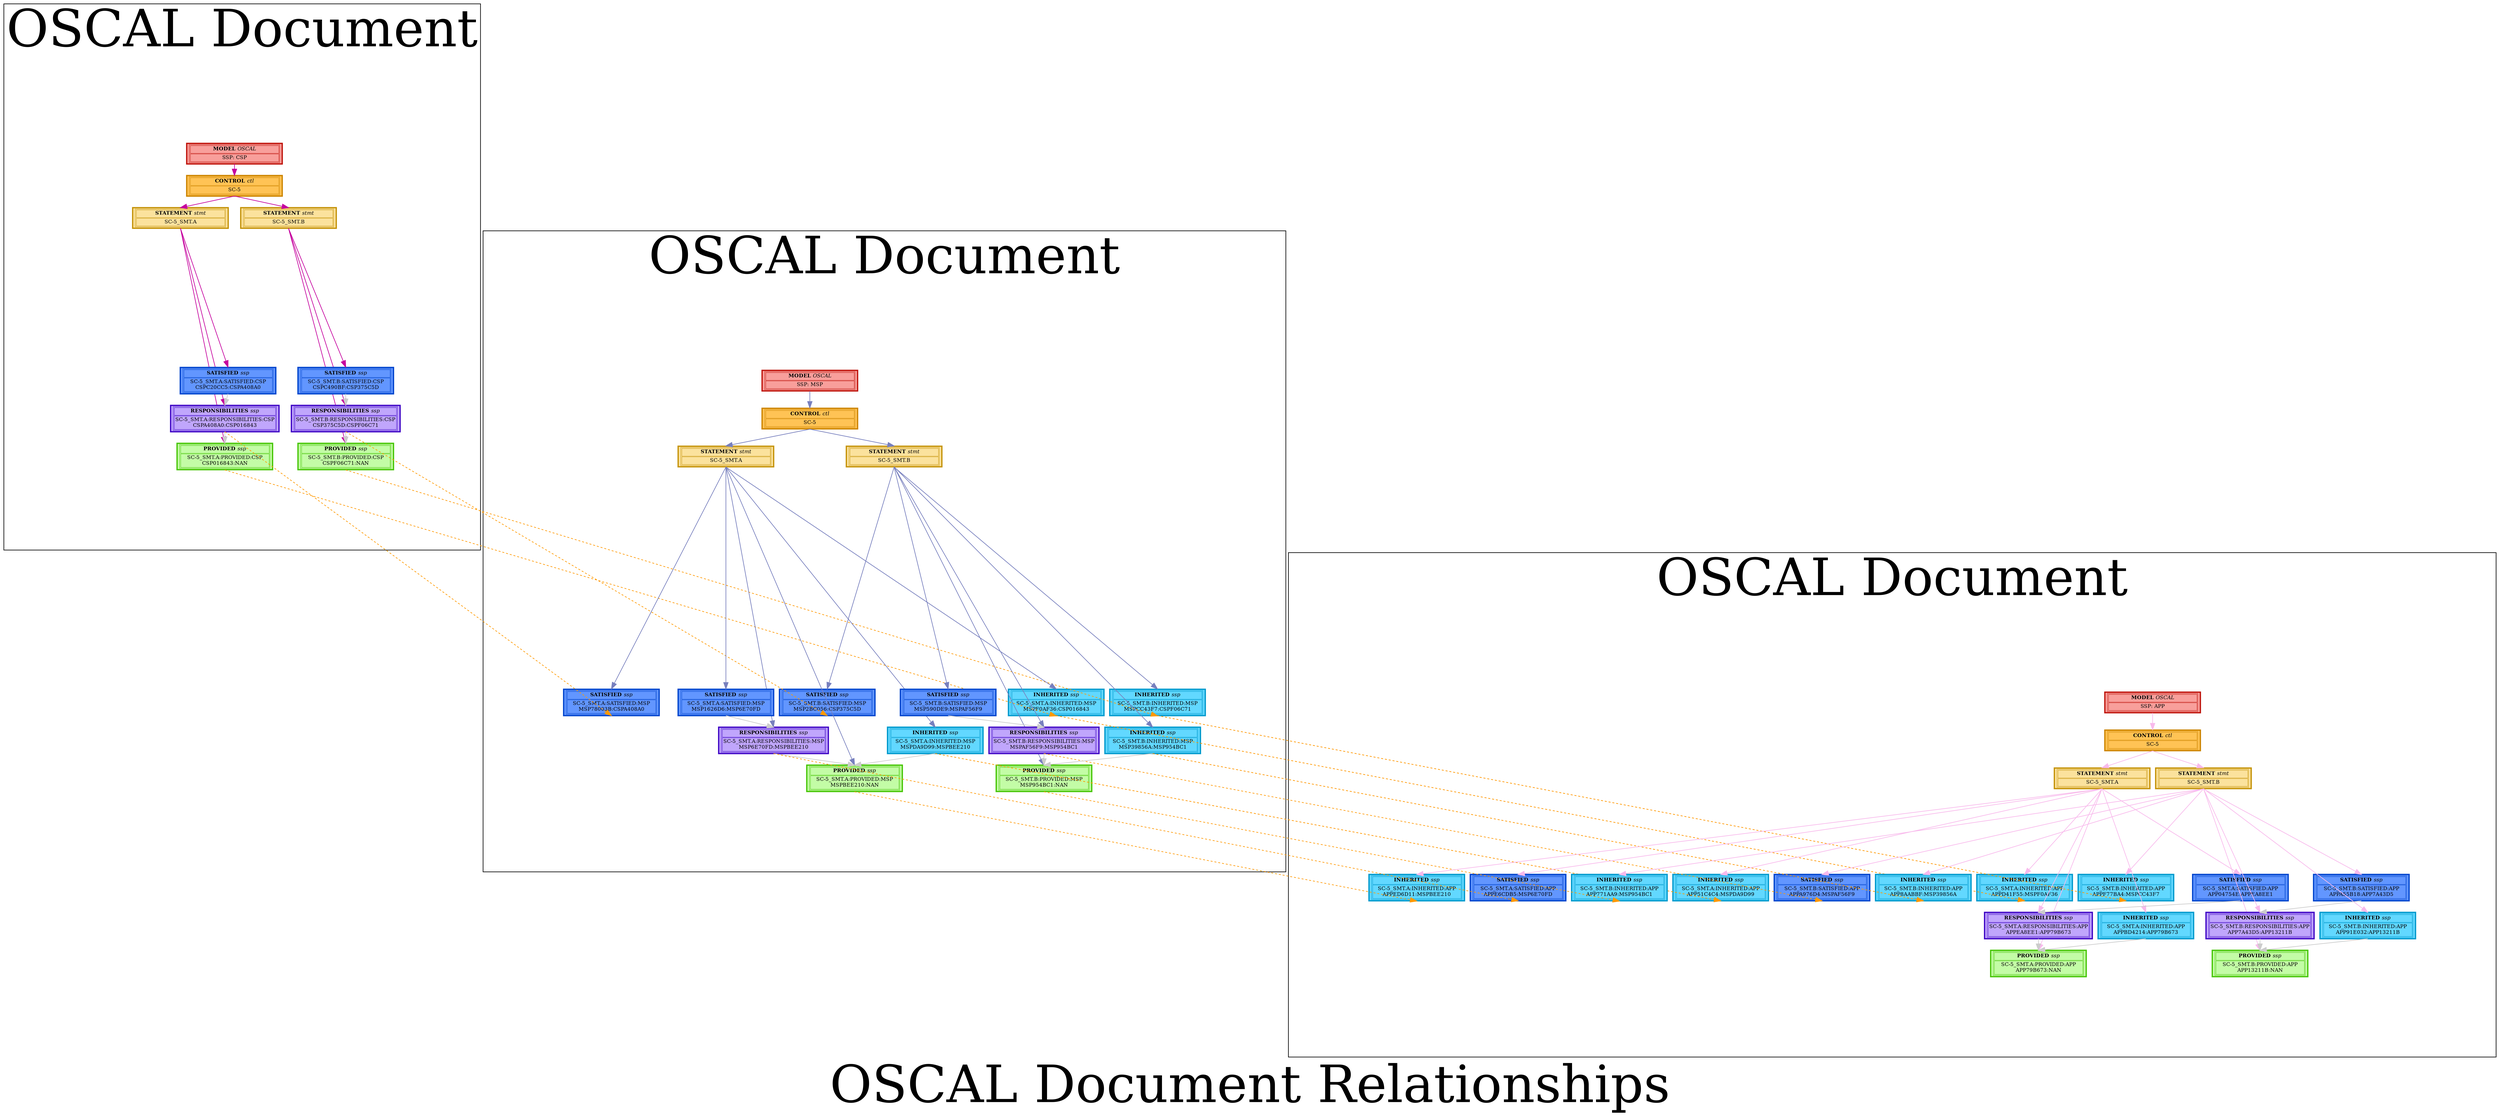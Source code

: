 digraph {
	graph [fontsize=160,
		label="OSCAL Document Relationships",
		overlap=false,
		scale=2,
		splines=false
	];
	node [fontsize=16,
		shape=box,
		style=filled
	];
	edge [arrowsize=2,
		color="#ff9900",
		penwidth=2,
		weight=2
	];
	subgraph cluster_root_ssp_csp {
		graph [label="OSCAL Document",
			margin="250.0,250.0",
			penwidth=2
		];
		edge [arrowsize=1,
			color="#003399",
			penwidth=2,
			weight=2
		];
		root_ssp_csp	[color="#bf150d",
			fillcolor="#f89f9b",
			label=<
        <TABLE width='275'>
            <TR><td width='275'><b>MODEL</b> <i>OSCAL</i></td></TR>
            <TR><td width='275'>SSP: CSP</td></TR>
        </TABLE>
        >,
			penwidth=4];
		"b'Y3Nwc3Nwc2MtNQ=='"	[color="#cc8400",
			fillcolor="#FFC355",
			label=<
        <TABLE width='275'>
            <TR><td width='275'><b>CONTROL</b> <i>ctl</i></td></TR>
            <TR><td width='275'>SC-5</td></TR>
        </TABLE>
        >,
			penwidth=4];
		"b'Y3Nwc3Nwc2MtNV9zbXQuYQ=='"	[color="#c49208",
			fillcolor="#FBE29d",
			label=<
        <TABLE width='275'>
            <TR><td width='275'><b>STATEMENT</b> <i>stmt</i></td></TR>
            <TR><td width='275'>SC-5_SMT.A</td></TR>
        </TABLE>
        >,
			penwidth=4];
		"b'Y3Nwc3Nwc2MtNV9zbXQuYg=='"	[color="#c49208",
			fillcolor="#FBE29d",
			label=<
        <TABLE width='275'>
            <TR><td width='275'><b>STATEMENT</b> <i>stmt</i></td></TR>
            <TR><td width='275'>SC-5_SMT.B</td></TR>
        </TABLE>
        >,
			penwidth=4];
		"CSP016843-3c42-40b0-a65c-5fb99388ae9e"	[color="#47c507",
			fillcolor="#c3fca6",
			label=<
        <TABLE width='275'>
            <TR><td width='275'><b>PROVIDED</b> <i>ssp</i></td></TR>
            <TR><td width='275'>SC-5_SMT.A:PROVIDED:CSP<BR/>CSP016843:NAN</td></TR>
        </TABLE>
        >,
			penwidth=4];
		"CSPa408a0-1957-4943-a95c-f67a06caadf7"	[color="#4007c5",
			fillcolor="#c0a6fc",
			label=<
        <TABLE width='275'>
            <TR><td width='275'><b>RESPONSIBILITIES</b> <i>ssp</i></td></TR>
            <TR><td width='275'>SC-5_SMT.A:RESPONSIBILITIES:CSP<BR/>CSPA408A0:CSP016843</td></TR>
        </TABLE>
        >,
			penwidth=4];
		"CSPc20cc5-c3d7-4efa-8b5e-9e65d45e2af1"	[color="#0044cc",
			fillcolor="#6296ff",
			label=<
        <TABLE width='275'>
            <TR><td width='275'><b>SATISFIED</b> <i>ssp</i></td></TR>
            <TR><td width='275'>SC-5_SMT.A:SATISFIED:CSP<BR/>CSPC20CC5:CSPA408A0</td></TR>
        </TABLE>
        >,
			penwidth=4];
		"CSPf06c71-9028-4974-aa28-85d4f12082b3"	[color="#47c507",
			fillcolor="#c3fca6",
			label=<
        <TABLE width='275'>
            <TR><td width='275'><b>PROVIDED</b> <i>ssp</i></td></TR>
            <TR><td width='275'>SC-5_SMT.B:PROVIDED:CSP<BR/>CSPF06C71:NAN</td></TR>
        </TABLE>
        >,
			penwidth=4];
		"CSP375c5d-c53e-423e-94ea-b401b13ff270"	[color="#4007c5",
			fillcolor="#c0a6fc",
			label=<
        <TABLE width='275'>
            <TR><td width='275'><b>RESPONSIBILITIES</b> <i>ssp</i></td></TR>
            <TR><td width='275'>SC-5_SMT.B:RESPONSIBILITIES:CSP<BR/>CSP375C5D:CSPF06C71</td></TR>
        </TABLE>
        >,
			penwidth=4];
		"CSPc490bf-8d62-4f07-80ac-086bf2daad3c"	[color="#0044cc",
			fillcolor="#6296ff",
			label=<
        <TABLE width='275'>
            <TR><td width='275'><b>SATISFIED</b> <i>ssp</i></td></TR>
            <TR><td width='275'>SC-5_SMT.B:SATISFIED:CSP<BR/>CSPC490BF:CSP375C5D</td></TR>
        </TABLE>
        >,
			penwidth=4];
	}
	subgraph cluster_root_ssp_msp {
		graph [label="OSCAL Document",
			margin="250.0,250.0",
			penwidth=2
		];
		edge [arrowsize=1,
			color="#007399",
			penwidth=2,
			weight=2
		];
		root_ssp_msp	[color="#bf150d",
			fillcolor="#f89f9b",
			label=<
        <TABLE width='275'>
            <TR><td width='275'><b>MODEL</b> <i>OSCAL</i></td></TR>
            <TR><td width='275'>SSP: MSP</td></TR>
        </TABLE>
        >,
			penwidth=4];
		"b'bXNwc3Nwc2MtNQ=='"	[color="#cc8400",
			fillcolor="#FFC355",
			label=<
        <TABLE width='275'>
            <TR><td width='275'><b>CONTROL</b> <i>ctl</i></td></TR>
            <TR><td width='275'>SC-5</td></TR>
        </TABLE>
        >,
			penwidth=4];
		"b'bXNwc3Nwc2MtNV9zbXQuYQ=='"	[color="#c49208",
			fillcolor="#FBE29d",
			label=<
        <TABLE width='275'>
            <TR><td width='275'><b>STATEMENT</b> <i>stmt</i></td></TR>
            <TR><td width='275'>SC-5_SMT.A</td></TR>
        </TABLE>
        >,
			penwidth=4];
		"b'bXNwc3Nwc2MtNV9zbXQuYg=='"	[color="#c49208",
			fillcolor="#FBE29d",
			label=<
        <TABLE width='275'>
            <TR><td width='275'><b>STATEMENT</b> <i>stmt</i></td></TR>
            <TR><td width='275'>SC-5_SMT.B</td></TR>
        </TABLE>
        >,
			penwidth=4];
		"MSPbee210-6757-461a-99ef-f39a64dcf8f1"	[color="#47c507",
			fillcolor="#c3fca6",
			label=<
        <TABLE width='275'>
            <TR><td width='275'><b>PROVIDED</b> <i>ssp</i></td></TR>
            <TR><td width='275'>SC-5_SMT.A:PROVIDED:MSP<BR/>MSPBEE210:NAN</td></TR>
        </TABLE>
        >,
			penwidth=4];
		"MSP6e70fd-adae-49d9-81d0-44cce5c47a7a"	[color="#4007c5",
			fillcolor="#c0a6fc",
			label=<
        <TABLE width='275'>
            <TR><td width='275'><b>RESPONSIBILITIES</b> <i>ssp</i></td></TR>
            <TR><td width='275'>SC-5_SMT.A:RESPONSIBILITIES:MSP<BR/>MSP6E70FD:MSPBEE210</td></TR>
        </TABLE>
        >,
			penwidth=4];
		"MSP1626d6-667a-45ce-82a4-faf61489b16c"	[color="#0044cc",
			fillcolor="#6296ff",
			label=<
        <TABLE width='275'>
            <TR><td width='275'><b>SATISFIED</b> <i>ssp</i></td></TR>
            <TR><td width='275'>SC-5_SMT.A:SATISFIED:MSP<BR/>MSP1626D6:MSP6E70FD</td></TR>
        </TABLE>
        >,
			penwidth=4];
		"MSPf0af36-05d5-432f-b636-8c8723ffcabe"	[color="#0099cc",
			fillcolor="#62d8ff",
			label=<
        <TABLE width='275'>
            <TR><td width='275'><b>INHERITED</b> <i>ssp</i></td></TR>
            <TR><td width='275'>SC-5_SMT.A:INHERITED:MSP<BR/>MSPF0AF36:CSP016843</td></TR>
        </TABLE>
        >,
			penwidth=4];
		"MSP78003b-379e-4647-b8af-6cedf9fc49fd"	[color="#0044cc",
			fillcolor="#6296ff",
			label=<
        <TABLE width='275'>
            <TR><td width='275'><b>SATISFIED</b> <i>ssp</i></td></TR>
            <TR><td width='275'>SC-5_SMT.A:SATISFIED:MSP<BR/>MSP78003B:CSPA408A0</td></TR>
        </TABLE>
        >,
			penwidth=4];
		"MSPda9d99-12d2-4727-9dfa-d9228be35969"	[color="#0099cc",
			fillcolor="#62d8ff",
			label=<
        <TABLE width='275'>
            <TR><td width='275'><b>INHERITED</b> <i>ssp</i></td></TR>
            <TR><td width='275'>SC-5_SMT.A:INHERITED:MSP<BR/>MSPDA9D99:MSPBEE210</td></TR>
        </TABLE>
        >,
			penwidth=4];
		"MSP954bc1-e815-4a50-8425-dea8a4009082"	[color="#47c507",
			fillcolor="#c3fca6",
			label=<
        <TABLE width='275'>
            <TR><td width='275'><b>PROVIDED</b> <i>ssp</i></td></TR>
            <TR><td width='275'>SC-5_SMT.B:PROVIDED:MSP<BR/>MSP954BC1:NAN</td></TR>
        </TABLE>
        >,
			penwidth=4];
		"MSPaf56f9-9fda-4aa9-a3ae-ace4408ab830"	[color="#4007c5",
			fillcolor="#c0a6fc",
			label=<
        <TABLE width='275'>
            <TR><td width='275'><b>RESPONSIBILITIES</b> <i>ssp</i></td></TR>
            <TR><td width='275'>SC-5_SMT.B:RESPONSIBILITIES:MSP<BR/>MSPAF56F9:MSP954BC1</td></TR>
        </TABLE>
        >,
			penwidth=4];
		"MSP590de9-38f9-4b92-9fbf-cec9ca1ab786"	[color="#0044cc",
			fillcolor="#6296ff",
			label=<
        <TABLE width='275'>
            <TR><td width='275'><b>SATISFIED</b> <i>ssp</i></td></TR>
            <TR><td width='275'>SC-5_SMT.B:SATISFIED:MSP<BR/>MSP590DE9:MSPAF56F9</td></TR>
        </TABLE>
        >,
			penwidth=4];
		"MSPcc43f7-0a06-40d2-9b15-d5fefe26ce66"	[color="#0099cc",
			fillcolor="#62d8ff",
			label=<
        <TABLE width='275'>
            <TR><td width='275'><b>INHERITED</b> <i>ssp</i></td></TR>
            <TR><td width='275'>SC-5_SMT.B:INHERITED:MSP<BR/>MSPCC43F7:CSPF06C71</td></TR>
        </TABLE>
        >,
			penwidth=4];
		"MSP2bc056-5502-406c-bc55-58269939c175"	[color="#0044cc",
			fillcolor="#6296ff",
			label=<
        <TABLE width='275'>
            <TR><td width='275'><b>SATISFIED</b> <i>ssp</i></td></TR>
            <TR><td width='275'>SC-5_SMT.B:SATISFIED:MSP<BR/>MSP2BC056:CSP375C5D</td></TR>
        </TABLE>
        >,
			penwidth=4];
		"MSP39856a-d055-4ae3-861a-db4ad505ea39"	[color="#0099cc",
			fillcolor="#62d8ff",
			label=<
        <TABLE width='275'>
            <TR><td width='275'><b>INHERITED</b> <i>ssp</i></td></TR>
            <TR><td width='275'>SC-5_SMT.B:INHERITED:MSP<BR/>MSP39856A:MSP954BC1</td></TR>
        </TABLE>
        >,
			penwidth=4];
	}
	subgraph cluster_root_ssp_app {
		graph [label="OSCAL Document",
			margin="250.0,250.0",
			penwidth=2
		];
		edge [arrowsize=1,
			color="#007399",
			penwidth=2,
			weight=2
		];
		root_ssp_app	[color="#bf150d",
			fillcolor="#f89f9b",
			label=<
        <TABLE width='275'>
            <TR><td width='275'><b>MODEL</b> <i>OSCAL</i></td></TR>
            <TR><td width='275'>SSP: APP</td></TR>
        </TABLE>
        >,
			penwidth=4];
		"b'YXBwc3Nwc2MtNQ=='"	[color="#cc8400",
			fillcolor="#FFC355",
			label=<
        <TABLE width='275'>
            <TR><td width='275'><b>CONTROL</b> <i>ctl</i></td></TR>
            <TR><td width='275'>SC-5</td></TR>
        </TABLE>
        >,
			penwidth=4];
		"b'YXBwc3Nwc2MtNV9zbXQuYQ=='"	[color="#c49208",
			fillcolor="#FBE29d",
			label=<
        <TABLE width='275'>
            <TR><td width='275'><b>STATEMENT</b> <i>stmt</i></td></TR>
            <TR><td width='275'>SC-5_SMT.A</td></TR>
        </TABLE>
        >,
			penwidth=4];
		"b'YXBwc3Nwc2MtNV9zbXQuYg=='"	[color="#c49208",
			fillcolor="#FBE29d",
			label=<
        <TABLE width='275'>
            <TR><td width='275'><b>STATEMENT</b> <i>stmt</i></td></TR>
            <TR><td width='275'>SC-5_SMT.B</td></TR>
        </TABLE>
        >,
			penwidth=4];
		"APP79b673-6230-4245-b731-c234d66a199a"	[color="#47c507",
			fillcolor="#c3fca6",
			label=<
        <TABLE width='275'>
            <TR><td width='275'><b>PROVIDED</b> <i>ssp</i></td></TR>
            <TR><td width='275'>SC-5_SMT.A:PROVIDED:APP<BR/>APP79B673:NAN</td></TR>
        </TABLE>
        >,
			penwidth=4];
		"APPea8ee1-f19e-43e9-84f1-cccb3e39b94d"	[color="#4007c5",
			fillcolor="#c0a6fc",
			label=<
        <TABLE width='275'>
            <TR><td width='275'><b>RESPONSIBILITIES</b> <i>ssp</i></td></TR>
            <TR><td width='275'>SC-5_SMT.A:RESPONSIBILITIES:APP<BR/>APPEA8EE1:APP79B673</td></TR>
        </TABLE>
        >,
			penwidth=4];
		"APP04754e-dbd6-4749-81d0-215b70bdbd95"	[color="#0044cc",
			fillcolor="#6296ff",
			label=<
        <TABLE width='275'>
            <TR><td width='275'><b>SATISFIED</b> <i>ssp</i></td></TR>
            <TR><td width='275'>SC-5_SMT.A:SATISFIED:APP<BR/>APP04754E:APPEA8EE1</td></TR>
        </TABLE>
        >,
			penwidth=4];
		"APP51c4c4-7dd0-4c05-badd-d86da4571f8b"	[color="#0099cc",
			fillcolor="#62d8ff",
			label=<
        <TABLE width='275'>
            <TR><td width='275'><b>INHERITED</b> <i>ssp</i></td></TR>
            <TR><td width='275'>SC-5_SMT.A:INHERITED:APP<BR/>APP51C4C4:MSPDA9D99</td></TR>
        </TABLE>
        >,
			penwidth=4];
		"APPd41f55-2cec-43bf-a784-7cae8464137b"	[color="#0099cc",
			fillcolor="#62d8ff",
			label=<
        <TABLE width='275'>
            <TR><td width='275'><b>INHERITED</b> <i>ssp</i></td></TR>
            <TR><td width='275'>SC-5_SMT.A:INHERITED:APP<BR/>APPD41F55:MSPF0AF36</td></TR>
        </TABLE>
        >,
			penwidth=4];
		"APPed6d11-41f4-450f-b24d-a92cf5d2e314"	[color="#0099cc",
			fillcolor="#62d8ff",
			label=<
        <TABLE width='275'>
            <TR><td width='275'><b>INHERITED</b> <i>ssp</i></td></TR>
            <TR><td width='275'>SC-5_SMT.A:INHERITED:APP<BR/>APPED6D11:MSPBEE210</td></TR>
        </TABLE>
        >,
			penwidth=4];
		"APPe6cdb5-8baa-456e-abc0-b9147d5a3693"	[color="#0044cc",
			fillcolor="#6296ff",
			label=<
        <TABLE width='275'>
            <TR><td width='275'><b>SATISFIED</b> <i>ssp</i></td></TR>
            <TR><td width='275'>SC-5_SMT.A:SATISFIED:APP<BR/>APPE6CDB5:MSP6E70FD</td></TR>
        </TABLE>
        >,
			penwidth=4];
		"APPbd4214-8eb3-4982-b369-dec53f39d92e"	[color="#0099cc",
			fillcolor="#62d8ff",
			label=<
        <TABLE width='275'>
            <TR><td width='275'><b>INHERITED</b> <i>ssp</i></td></TR>
            <TR><td width='275'>SC-5_SMT.A:INHERITED:APP<BR/>APPBD4214:APP79B673</td></TR>
        </TABLE>
        >,
			penwidth=4];
		"APP13211b-43c9-4f33-be95-f7b26defae83"	[color="#47c507",
			fillcolor="#c3fca6",
			label=<
        <TABLE width='275'>
            <TR><td width='275'><b>PROVIDED</b> <i>ssp</i></td></TR>
            <TR><td width='275'>SC-5_SMT.B:PROVIDED:APP<BR/>APP13211B:NAN</td></TR>
        </TABLE>
        >,
			penwidth=4];
		"APP7a43d5-84f9-4480-9f54-f844341a76e2"	[color="#4007c5",
			fillcolor="#c0a6fc",
			label=<
        <TABLE width='275'>
            <TR><td width='275'><b>RESPONSIBILITIES</b> <i>ssp</i></td></TR>
            <TR><td width='275'>SC-5_SMT.B:RESPONSIBILITIES:APP<BR/>APP7A43D5:APP13211B</td></TR>
        </TABLE>
        >,
			penwidth=4];
		"APPa55b18-b655-4523-9890-06c35e9cdeb1"	[color="#0044cc",
			fillcolor="#6296ff",
			label=<
        <TABLE width='275'>
            <TR><td width='275'><b>SATISFIED</b> <i>ssp</i></td></TR>
            <TR><td width='275'>SC-5_SMT.B:SATISFIED:APP<BR/>APPA55B18:APP7A43D5</td></TR>
        </TABLE>
        >,
			penwidth=4];
		"APP8aabbf-ca43-4400-bace-93f66b3f055e"	[color="#0099cc",
			fillcolor="#62d8ff",
			label=<
        <TABLE width='275'>
            <TR><td width='275'><b>INHERITED</b> <i>ssp</i></td></TR>
            <TR><td width='275'>SC-5_SMT.B:INHERITED:APP<BR/>APP8AABBF:MSP39856A</td></TR>
        </TABLE>
        >,
			penwidth=4];
		"APPf77ba4-df14-430d-b01c-1b2ab61c86fd"	[color="#0099cc",
			fillcolor="#62d8ff",
			label=<
        <TABLE width='275'>
            <TR><td width='275'><b>INHERITED</b> <i>ssp</i></td></TR>
            <TR><td width='275'>SC-5_SMT.B:INHERITED:APP<BR/>APPF77BA4:MSPCC43F7</td></TR>
        </TABLE>
        >,
			penwidth=4];
		"APP771aa9-2cae-425a-ba93-afdf551d318e"	[color="#0099cc",
			fillcolor="#62d8ff",
			label=<
        <TABLE width='275'>
            <TR><td width='275'><b>INHERITED</b> <i>ssp</i></td></TR>
            <TR><td width='275'>SC-5_SMT.B:INHERITED:APP<BR/>APP771AA9:MSP954BC1</td></TR>
        </TABLE>
        >,
			penwidth=4];
		"APPa976d4-9c90-4b13-9985-589ef322208f"	[color="#0044cc",
			fillcolor="#6296ff",
			label=<
        <TABLE width='275'>
            <TR><td width='275'><b>SATISFIED</b> <i>ssp</i></td></TR>
            <TR><td width='275'>SC-5_SMT.B:SATISFIED:APP<BR/>APPA976D4:MSPAF56F9</td></TR>
        </TABLE>
        >,
			penwidth=4];
		"APP91e032-ad69-4caf-bd72-aafb4d4e5cfe"	[color="#0099cc",
			fillcolor="#62d8ff",
			label=<
        <TABLE width='275'>
            <TR><td width='275'><b>INHERITED</b> <i>ssp</i></td></TR>
            <TR><td width='275'>SC-5_SMT.B:INHERITED:APP<BR/>APP91E032:APP13211B</td></TR>
        </TABLE>
        >,
			penwidth=4];
	}
	root_ssp_csp:s -> "b'Y3Nwc3Nwc2MtNQ=='":n	[color="#c5029e",
		minlen=1];
	root_ssp_msp:s -> "b'bXNwc3Nwc2MtNQ=='":n	[color="#7880be",
		minlen=1];
	root_ssp_app:s -> "b'YXBwc3Nwc2MtNQ=='":n	[color="#f8baec",
		minlen=1];
	"b'Y3Nwc3Nwc2MtNQ=='":s -> "b'Y3Nwc3Nwc2MtNV9zbXQuYQ=='":n	[color="#c5029e"];
	"b'Y3Nwc3Nwc2MtNQ=='":s -> "b'Y3Nwc3Nwc2MtNV9zbXQuYg=='":n	[color="#c5029e"];
	"b'bXNwc3Nwc2MtNQ=='":s -> "b'bXNwc3Nwc2MtNV9zbXQuYQ=='":n	[color="#7880be"];
	"b'bXNwc3Nwc2MtNQ=='":s -> "b'bXNwc3Nwc2MtNV9zbXQuYg=='":n	[color="#7880be"];
	"b'YXBwc3Nwc2MtNQ=='":s -> "b'YXBwc3Nwc2MtNV9zbXQuYQ=='":n	[color="#f8baec"];
	"b'YXBwc3Nwc2MtNQ=='":s -> "b'YXBwc3Nwc2MtNV9zbXQuYg=='":n	[color="#f8baec"];
	"b'Y3Nwc3Nwc2MtNV9zbXQuYQ=='":s -> "CSP016843-3c42-40b0-a65c-5fb99388ae9e":n	[color="#c5029e"];
	"b'Y3Nwc3Nwc2MtNV9zbXQuYQ=='":s -> "CSPa408a0-1957-4943-a95c-f67a06caadf7":n	[color="#c5029e"];
	"b'Y3Nwc3Nwc2MtNV9zbXQuYQ=='":s -> "CSPc20cc5-c3d7-4efa-8b5e-9e65d45e2af1":n	[color="#c5029e"];
	"b'Y3Nwc3Nwc2MtNV9zbXQuYg=='":s -> "CSPf06c71-9028-4974-aa28-85d4f12082b3":n	[color="#c5029e"];
	"b'Y3Nwc3Nwc2MtNV9zbXQuYg=='":s -> "CSP375c5d-c53e-423e-94ea-b401b13ff270":n	[color="#c5029e"];
	"b'Y3Nwc3Nwc2MtNV9zbXQuYg=='":s -> "CSPc490bf-8d62-4f07-80ac-086bf2daad3c":n	[color="#c5029e"];
	"b'bXNwc3Nwc2MtNV9zbXQuYQ=='":s -> "MSPbee210-6757-461a-99ef-f39a64dcf8f1":n	[color="#7880be"];
	"b'bXNwc3Nwc2MtNV9zbXQuYQ=='":s -> "MSP6e70fd-adae-49d9-81d0-44cce5c47a7a":n	[color="#7880be"];
	"b'bXNwc3Nwc2MtNV9zbXQuYQ=='":s -> "MSP1626d6-667a-45ce-82a4-faf61489b16c":n	[color="#7880be"];
	"b'bXNwc3Nwc2MtNV9zbXQuYQ=='":s -> "MSPf0af36-05d5-432f-b636-8c8723ffcabe":n	[color="#7880be"];
	"b'bXNwc3Nwc2MtNV9zbXQuYQ=='":s -> "MSP78003b-379e-4647-b8af-6cedf9fc49fd":n	[color="#7880be"];
	"b'bXNwc3Nwc2MtNV9zbXQuYQ=='":s -> "MSPda9d99-12d2-4727-9dfa-d9228be35969":n	[color="#7880be"];
	"b'bXNwc3Nwc2MtNV9zbXQuYg=='":s -> "MSP954bc1-e815-4a50-8425-dea8a4009082":n	[color="#7880be"];
	"b'bXNwc3Nwc2MtNV9zbXQuYg=='":s -> "MSPaf56f9-9fda-4aa9-a3ae-ace4408ab830":n	[color="#7880be"];
	"b'bXNwc3Nwc2MtNV9zbXQuYg=='":s -> "MSP590de9-38f9-4b92-9fbf-cec9ca1ab786":n	[color="#7880be"];
	"b'bXNwc3Nwc2MtNV9zbXQuYg=='":s -> "MSPcc43f7-0a06-40d2-9b15-d5fefe26ce66":n	[color="#7880be"];
	"b'bXNwc3Nwc2MtNV9zbXQuYg=='":s -> "MSP2bc056-5502-406c-bc55-58269939c175":n	[color="#7880be"];
	"b'bXNwc3Nwc2MtNV9zbXQuYg=='":s -> "MSP39856a-d055-4ae3-861a-db4ad505ea39":n	[color="#7880be"];
	"b'YXBwc3Nwc2MtNV9zbXQuYQ=='":s -> "APP79b673-6230-4245-b731-c234d66a199a":n	[color="#f8baec"];
	"b'YXBwc3Nwc2MtNV9zbXQuYQ=='":s -> "APPea8ee1-f19e-43e9-84f1-cccb3e39b94d":n	[color="#f8baec"];
	"b'YXBwc3Nwc2MtNV9zbXQuYQ=='":s -> "APP04754e-dbd6-4749-81d0-215b70bdbd95":n	[color="#f8baec"];
	"b'YXBwc3Nwc2MtNV9zbXQuYQ=='":s -> "APP51c4c4-7dd0-4c05-badd-d86da4571f8b":n	[color="#f8baec"];
	"b'YXBwc3Nwc2MtNV9zbXQuYQ=='":s -> "APPd41f55-2cec-43bf-a784-7cae8464137b":n	[color="#f8baec"];
	"b'YXBwc3Nwc2MtNV9zbXQuYQ=='":s -> "APPed6d11-41f4-450f-b24d-a92cf5d2e314":n	[color="#f8baec"];
	"b'YXBwc3Nwc2MtNV9zbXQuYQ=='":s -> "APPe6cdb5-8baa-456e-abc0-b9147d5a3693":n	[color="#f8baec"];
	"b'YXBwc3Nwc2MtNV9zbXQuYQ=='":s -> "APPbd4214-8eb3-4982-b369-dec53f39d92e":n	[color="#f8baec"];
	"b'YXBwc3Nwc2MtNV9zbXQuYg=='":s -> "APP13211b-43c9-4f33-be95-f7b26defae83":n	[color="#f8baec"];
	"b'YXBwc3Nwc2MtNV9zbXQuYg=='":s -> "APP7a43d5-84f9-4480-9f54-f844341a76e2":n	[color="#f8baec"];
	"b'YXBwc3Nwc2MtNV9zbXQuYg=='":s -> "APPa55b18-b655-4523-9890-06c35e9cdeb1":n	[color="#f8baec"];
	"b'YXBwc3Nwc2MtNV9zbXQuYg=='":s -> "APP8aabbf-ca43-4400-bace-93f66b3f055e":n	[color="#f8baec"];
	"b'YXBwc3Nwc2MtNV9zbXQuYg=='":s -> "APPf77ba4-df14-430d-b01c-1b2ab61c86fd":n	[color="#f8baec"];
	"b'YXBwc3Nwc2MtNV9zbXQuYg=='":s -> "APP771aa9-2cae-425a-ba93-afdf551d318e":n	[color="#f8baec"];
	"b'YXBwc3Nwc2MtNV9zbXQuYg=='":s -> "APPa976d4-9c90-4b13-9985-589ef322208f":n	[color="#f8baec"];
	"b'YXBwc3Nwc2MtNV9zbXQuYg=='":s -> "APP91e032-ad69-4caf-bd72-aafb4d4e5cfe":n	[color="#f8baec"];
	"CSP016843-3c42-40b0-a65c-5fb99388ae9e":s -> "MSPf0af36-05d5-432f-b636-8c8723ffcabe":s	[style=dashed];
	"CSPa408a0-1957-4943-a95c-f67a06caadf7":s -> "CSP016843-3c42-40b0-a65c-5fb99388ae9e":n	[color="#cccccc"];
	"CSPa408a0-1957-4943-a95c-f67a06caadf7":s -> "MSP78003b-379e-4647-b8af-6cedf9fc49fd":s	[style=dashed];
	"CSPc20cc5-c3d7-4efa-8b5e-9e65d45e2af1":s -> "CSPa408a0-1957-4943-a95c-f67a06caadf7":n	[color="#cccccc"];
	"CSPf06c71-9028-4974-aa28-85d4f12082b3":s -> "MSPcc43f7-0a06-40d2-9b15-d5fefe26ce66":s	[style=dashed];
	"CSP375c5d-c53e-423e-94ea-b401b13ff270":s -> "CSPf06c71-9028-4974-aa28-85d4f12082b3":n	[color="#cccccc"];
	"CSP375c5d-c53e-423e-94ea-b401b13ff270":s -> "MSP2bc056-5502-406c-bc55-58269939c175":s	[style=dashed];
	"CSPc490bf-8d62-4f07-80ac-086bf2daad3c":s -> "CSP375c5d-c53e-423e-94ea-b401b13ff270":n	[color="#cccccc"];
	"MSPbee210-6757-461a-99ef-f39a64dcf8f1":s -> "APPed6d11-41f4-450f-b24d-a92cf5d2e314":s	[style=dashed];
	"MSP6e70fd-adae-49d9-81d0-44cce5c47a7a":s -> "MSPbee210-6757-461a-99ef-f39a64dcf8f1":n	[color="#cccccc"];
	"MSP6e70fd-adae-49d9-81d0-44cce5c47a7a":s -> "APPe6cdb5-8baa-456e-abc0-b9147d5a3693":s	[style=dashed];
	"MSP1626d6-667a-45ce-82a4-faf61489b16c":s -> "MSP6e70fd-adae-49d9-81d0-44cce5c47a7a":n	[color="#cccccc"];
	"MSPf0af36-05d5-432f-b636-8c8723ffcabe":s -> "APPd41f55-2cec-43bf-a784-7cae8464137b":s	[style=dashed];
	"MSPf0af36-05d5-432f-b636-8c8723ffcabe":s -> "APPd41f55-2cec-43bf-a784-7cae8464137b":s	[style=dashed];
	"MSPda9d99-12d2-4727-9dfa-d9228be35969":s -> "MSPbee210-6757-461a-99ef-f39a64dcf8f1":n	[color="#cccccc"];
	"MSPda9d99-12d2-4727-9dfa-d9228be35969":s -> "APP51c4c4-7dd0-4c05-badd-d86da4571f8b":s	[style=dashed];
	"MSPda9d99-12d2-4727-9dfa-d9228be35969":s -> "APP51c4c4-7dd0-4c05-badd-d86da4571f8b":s	[style=dashed];
	"MSP954bc1-e815-4a50-8425-dea8a4009082":s -> "APP771aa9-2cae-425a-ba93-afdf551d318e":s	[style=dashed];
	"MSPaf56f9-9fda-4aa9-a3ae-ace4408ab830":s -> "MSP954bc1-e815-4a50-8425-dea8a4009082":n	[color="#cccccc"];
	"MSPaf56f9-9fda-4aa9-a3ae-ace4408ab830":s -> "APPa976d4-9c90-4b13-9985-589ef322208f":s	[style=dashed];
	"MSP590de9-38f9-4b92-9fbf-cec9ca1ab786":s -> "MSPaf56f9-9fda-4aa9-a3ae-ace4408ab830":n	[color="#cccccc"];
	"MSPcc43f7-0a06-40d2-9b15-d5fefe26ce66":s -> "APPf77ba4-df14-430d-b01c-1b2ab61c86fd":s	[style=dashed];
	"MSPcc43f7-0a06-40d2-9b15-d5fefe26ce66":s -> "APPf77ba4-df14-430d-b01c-1b2ab61c86fd":s	[style=dashed];
	"MSP39856a-d055-4ae3-861a-db4ad505ea39":s -> "MSP954bc1-e815-4a50-8425-dea8a4009082":n	[color="#cccccc"];
	"MSP39856a-d055-4ae3-861a-db4ad505ea39":s -> "APP8aabbf-ca43-4400-bace-93f66b3f055e":s	[style=dashed];
	"MSP39856a-d055-4ae3-861a-db4ad505ea39":s -> "APP8aabbf-ca43-4400-bace-93f66b3f055e":s	[style=dashed];
	"APPea8ee1-f19e-43e9-84f1-cccb3e39b94d":s -> "APP79b673-6230-4245-b731-c234d66a199a":n	[color="#cccccc"];
	"APP04754e-dbd6-4749-81d0-215b70bdbd95":s -> "APPea8ee1-f19e-43e9-84f1-cccb3e39b94d":n	[color="#cccccc"];
	"APPbd4214-8eb3-4982-b369-dec53f39d92e":s -> "APP79b673-6230-4245-b731-c234d66a199a":n	[color="#cccccc"];
	"APP7a43d5-84f9-4480-9f54-f844341a76e2":s -> "APP13211b-43c9-4f33-be95-f7b26defae83":n	[color="#cccccc"];
	"APPa55b18-b655-4523-9890-06c35e9cdeb1":s -> "APP7a43d5-84f9-4480-9f54-f844341a76e2":n	[color="#cccccc"];
	"APP91e032-ad69-4caf-bd72-aafb4d4e5cfe":s -> "APP13211b-43c9-4f33-be95-f7b26defae83":n	[color="#cccccc"];
}
